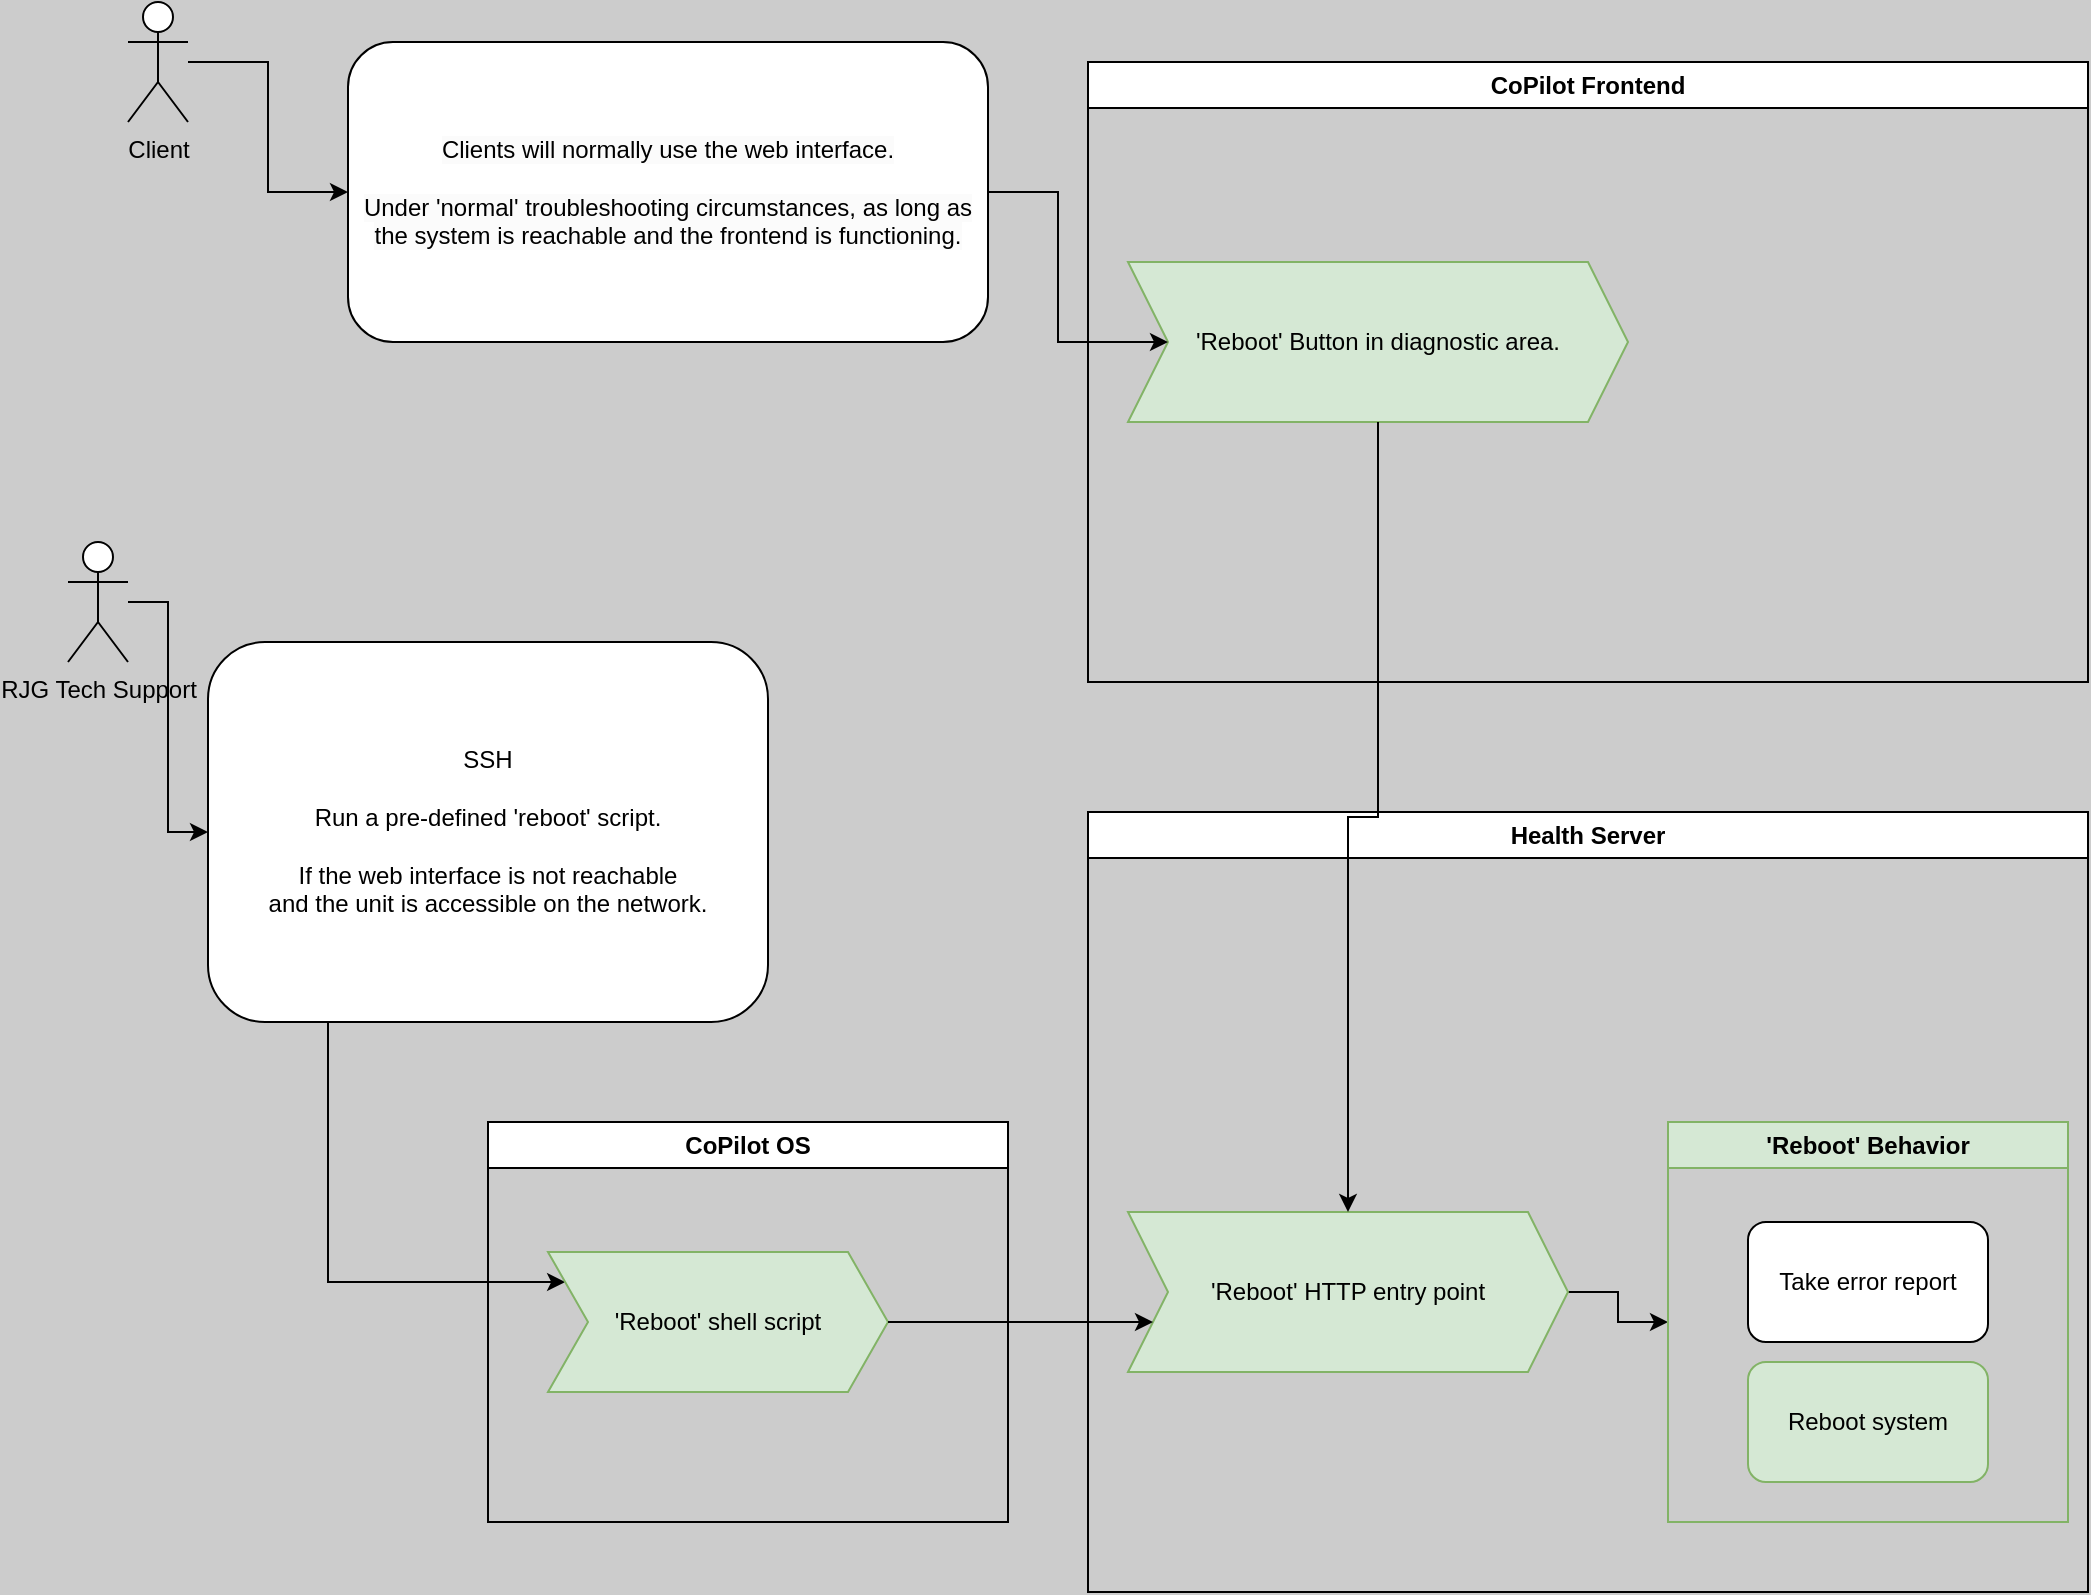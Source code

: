 <mxfile version="22.1.16" type="github">
  <diagram name="Page-1" id="X-SWMNVgun2v9ZU_bXVO">
    <mxGraphModel dx="1434" dy="833" grid="1" gridSize="10" guides="1" tooltips="1" connect="1" arrows="1" fold="1" page="1" pageScale="1" pageWidth="1100" pageHeight="850" background="#CCCCCC" math="0" shadow="0">
      <root>
        <mxCell id="0" />
        <mxCell id="1" parent="0" />
        <mxCell id="PhVRFwQ20TvV-iRFCezO-1" value="Health Server" style="swimlane;whiteSpace=wrap;html=1;" vertex="1" parent="1">
          <mxGeometry x="550" y="425" width="500" height="390" as="geometry" />
        </mxCell>
        <mxCell id="PhVRFwQ20TvV-iRFCezO-14" style="edgeStyle=orthogonalEdgeStyle;rounded=0;orthogonalLoop=1;jettySize=auto;html=1;" edge="1" parent="PhVRFwQ20TvV-iRFCezO-1" source="PhVRFwQ20TvV-iRFCezO-2" target="PhVRFwQ20TvV-iRFCezO-10">
          <mxGeometry relative="1" as="geometry" />
        </mxCell>
        <mxCell id="PhVRFwQ20TvV-iRFCezO-2" value="&#39;Reboot&#39; HTTP entry point" style="shape=step;perimeter=stepPerimeter;whiteSpace=wrap;html=1;fixedSize=1;fillColor=#d5e8d4;strokeColor=#82b366;" vertex="1" parent="PhVRFwQ20TvV-iRFCezO-1">
          <mxGeometry x="20" y="200" width="220" height="80" as="geometry" />
        </mxCell>
        <mxCell id="PhVRFwQ20TvV-iRFCezO-10" value="&#39;Reboot&#39; Behavior" style="swimlane;whiteSpace=wrap;html=1;fillColor=#d5e8d4;strokeColor=#82b366;" vertex="1" parent="PhVRFwQ20TvV-iRFCezO-1">
          <mxGeometry x="290" y="155" width="200" height="200" as="geometry" />
        </mxCell>
        <mxCell id="PhVRFwQ20TvV-iRFCezO-9" value="Take error report" style="rounded=1;whiteSpace=wrap;html=1;" vertex="1" parent="PhVRFwQ20TvV-iRFCezO-10">
          <mxGeometry x="40" y="50" width="120" height="60" as="geometry" />
        </mxCell>
        <mxCell id="PhVRFwQ20TvV-iRFCezO-11" value="Reboot system" style="rounded=1;whiteSpace=wrap;html=1;fillColor=#d5e8d4;strokeColor=#82b366;" vertex="1" parent="PhVRFwQ20TvV-iRFCezO-10">
          <mxGeometry x="40" y="120" width="120" height="60" as="geometry" />
        </mxCell>
        <mxCell id="PhVRFwQ20TvV-iRFCezO-24" style="edgeStyle=orthogonalEdgeStyle;rounded=0;orthogonalLoop=1;jettySize=auto;html=1;" edge="1" parent="1" source="PhVRFwQ20TvV-iRFCezO-3" target="PhVRFwQ20TvV-iRFCezO-20">
          <mxGeometry relative="1" as="geometry" />
        </mxCell>
        <mxCell id="PhVRFwQ20TvV-iRFCezO-3" value="Client" style="shape=umlActor;verticalLabelPosition=bottom;verticalAlign=top;html=1;outlineConnect=0;" vertex="1" parent="1">
          <mxGeometry x="70" y="20" width="30" height="60" as="geometry" />
        </mxCell>
        <mxCell id="PhVRFwQ20TvV-iRFCezO-12" value="CoPilot Frontend" style="swimlane;whiteSpace=wrap;html=1;" vertex="1" parent="1">
          <mxGeometry x="550" y="50" width="500" height="310" as="geometry" />
        </mxCell>
        <mxCell id="PhVRFwQ20TvV-iRFCezO-13" value="&#39;Reboot&#39; Button in diagnostic area." style="shape=step;perimeter=stepPerimeter;whiteSpace=wrap;html=1;fixedSize=1;fillColor=#d5e8d4;strokeColor=#82b366;" vertex="1" parent="PhVRFwQ20TvV-iRFCezO-12">
          <mxGeometry x="20" y="100" width="250" height="80" as="geometry" />
        </mxCell>
        <mxCell id="PhVRFwQ20TvV-iRFCezO-15" style="edgeStyle=orthogonalEdgeStyle;rounded=0;orthogonalLoop=1;jettySize=auto;html=1;" edge="1" parent="1" source="PhVRFwQ20TvV-iRFCezO-13" target="PhVRFwQ20TvV-iRFCezO-2">
          <mxGeometry relative="1" as="geometry" />
        </mxCell>
        <mxCell id="PhVRFwQ20TvV-iRFCezO-28" style="edgeStyle=orthogonalEdgeStyle;rounded=0;orthogonalLoop=1;jettySize=auto;html=1;" edge="1" parent="1" source="PhVRFwQ20TvV-iRFCezO-18" target="PhVRFwQ20TvV-iRFCezO-19">
          <mxGeometry relative="1" as="geometry" />
        </mxCell>
        <mxCell id="PhVRFwQ20TvV-iRFCezO-18" value="RJG Tech Support" style="shape=umlActor;verticalLabelPosition=bottom;verticalAlign=top;html=1;outlineConnect=0;" vertex="1" parent="1">
          <mxGeometry x="40" y="290" width="30" height="60" as="geometry" />
        </mxCell>
        <mxCell id="PhVRFwQ20TvV-iRFCezO-29" style="edgeStyle=orthogonalEdgeStyle;rounded=0;orthogonalLoop=1;jettySize=auto;html=1;" edge="1" parent="1" source="PhVRFwQ20TvV-iRFCezO-19" target="PhVRFwQ20TvV-iRFCezO-23">
          <mxGeometry relative="1" as="geometry">
            <Array as="points">
              <mxPoint x="170" y="660" />
            </Array>
          </mxGeometry>
        </mxCell>
        <mxCell id="PhVRFwQ20TvV-iRFCezO-19" value="SSH&lt;br&gt;&lt;br&gt;Run a pre-defined &#39;reboot&#39; script.&lt;br&gt;&lt;br&gt;If the web interface is not reachable&lt;br style=&quot;border-color: var(--border-color);&quot;&gt;and the unit is accessible on the network." style="rounded=1;whiteSpace=wrap;html=1;" vertex="1" parent="1">
          <mxGeometry x="110" y="340" width="280" height="190" as="geometry" />
        </mxCell>
        <mxCell id="PhVRFwQ20TvV-iRFCezO-25" style="edgeStyle=orthogonalEdgeStyle;rounded=0;orthogonalLoop=1;jettySize=auto;html=1;" edge="1" parent="1" source="PhVRFwQ20TvV-iRFCezO-20" target="PhVRFwQ20TvV-iRFCezO-13">
          <mxGeometry relative="1" as="geometry" />
        </mxCell>
        <mxCell id="PhVRFwQ20TvV-iRFCezO-20" value="&lt;span style=&quot;color: rgb(0, 0, 0); font-family: Helvetica; font-size: 12px; font-style: normal; font-variant-ligatures: normal; font-variant-caps: normal; font-weight: 400; letter-spacing: normal; orphans: 2; text-align: center; text-indent: 0px; text-transform: none; widows: 2; word-spacing: 0px; -webkit-text-stroke-width: 0px; background-color: rgb(251, 251, 251); text-decoration-thickness: initial; text-decoration-style: initial; text-decoration-color: initial; float: none; display: inline !important;&quot;&gt;Clients will normally use the web interface.&lt;/span&gt;&lt;br style=&quot;border-color: var(--border-color); color: rgb(0, 0, 0); font-family: Helvetica; font-size: 12px; font-style: normal; font-variant-ligatures: normal; font-variant-caps: normal; font-weight: 400; letter-spacing: normal; orphans: 2; text-align: center; text-indent: 0px; text-transform: none; widows: 2; word-spacing: 0px; -webkit-text-stroke-width: 0px; background-color: rgb(251, 251, 251); text-decoration-thickness: initial; text-decoration-style: initial; text-decoration-color: initial;&quot;&gt;&lt;br style=&quot;border-color: var(--border-color); color: rgb(0, 0, 0); font-family: Helvetica; font-size: 12px; font-style: normal; font-variant-ligatures: normal; font-variant-caps: normal; font-weight: 400; letter-spacing: normal; orphans: 2; text-align: center; text-indent: 0px; text-transform: none; widows: 2; word-spacing: 0px; -webkit-text-stroke-width: 0px; background-color: rgb(251, 251, 251); text-decoration-thickness: initial; text-decoration-style: initial; text-decoration-color: initial;&quot;&gt;&lt;span style=&quot;color: rgb(0, 0, 0); font-family: Helvetica; font-size: 12px; font-style: normal; font-variant-ligatures: normal; font-variant-caps: normal; font-weight: 400; letter-spacing: normal; orphans: 2; text-align: center; text-indent: 0px; text-transform: none; widows: 2; word-spacing: 0px; -webkit-text-stroke-width: 0px; background-color: rgb(251, 251, 251); text-decoration-thickness: initial; text-decoration-style: initial; text-decoration-color: initial; float: none; display: inline !important;&quot;&gt;Under &#39;normal&#39; troubleshooting circumstances, as long as the system is reachable and the frontend is functioning.&lt;/span&gt;" style="rounded=1;whiteSpace=wrap;html=1;" vertex="1" parent="1">
          <mxGeometry x="180" y="40" width="320" height="150" as="geometry" />
        </mxCell>
        <mxCell id="PhVRFwQ20TvV-iRFCezO-22" value="CoPilot OS" style="swimlane;whiteSpace=wrap;html=1;" vertex="1" parent="1">
          <mxGeometry x="250" y="580" width="260" height="200" as="geometry" />
        </mxCell>
        <mxCell id="PhVRFwQ20TvV-iRFCezO-23" value="&#39;Reboot&#39; shell script" style="shape=step;perimeter=stepPerimeter;whiteSpace=wrap;html=1;fixedSize=1;fillColor=#d5e8d4;strokeColor=#82b366;" vertex="1" parent="PhVRFwQ20TvV-iRFCezO-22">
          <mxGeometry x="30" y="65" width="170" height="70" as="geometry" />
        </mxCell>
        <mxCell id="PhVRFwQ20TvV-iRFCezO-26" style="edgeStyle=orthogonalEdgeStyle;rounded=0;orthogonalLoop=1;jettySize=auto;html=1;" edge="1" parent="1" source="PhVRFwQ20TvV-iRFCezO-23" target="PhVRFwQ20TvV-iRFCezO-2">
          <mxGeometry relative="1" as="geometry">
            <Array as="points">
              <mxPoint x="550" y="680" />
              <mxPoint x="550" y="680" />
            </Array>
          </mxGeometry>
        </mxCell>
      </root>
    </mxGraphModel>
  </diagram>
</mxfile>
